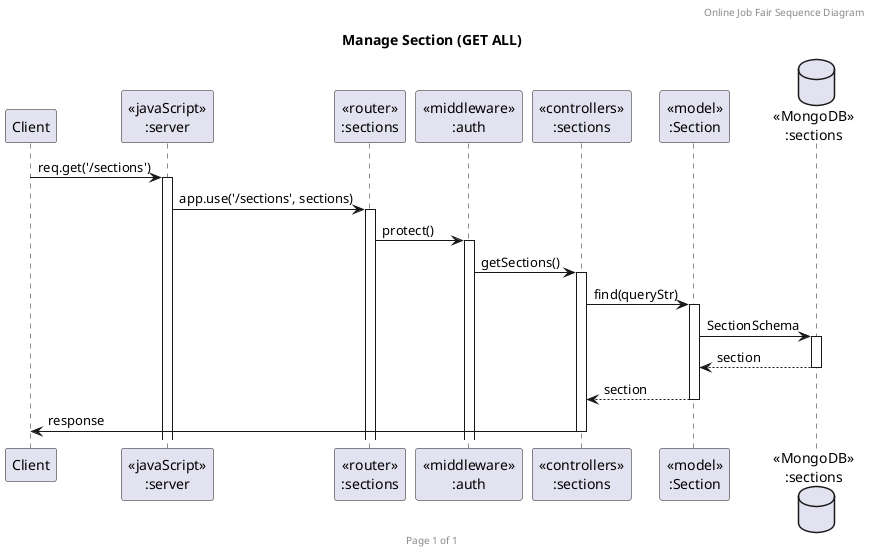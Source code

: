 @startuml Manage Section (GET)

header Online Job Fair Sequence Diagram
footer Page %page% of %lastpage%
title "Manage Section (GET ALL)"

participant "Client" as client
participant "<<javaScript>>\n:server" as server
participant "<<router>>\n:sections" as routerSections
participant "<<middleware>>\n:auth" as middleAuth
participant "<<controllers>>\n:sections" as controllersSections
participant "<<model>>\n:Section" as modelSection
database "<<MongoDB>>\n:sections" as SectionsDatabase

client -> server ++: req.get('/sections')
server -> routerSections ++: app.use('/sections', sections)
routerSections -> middleAuth ++: protect()
middleAuth -> controllersSections ++: getSections()
controllersSections -> modelSection ++: find(queryStr)
modelSection -> SectionsDatabase ++: SectionSchema
SectionsDatabase --> modelSection --: section
controllersSections <-- modelSection --: section
controllersSections -> client --: response

@enduml